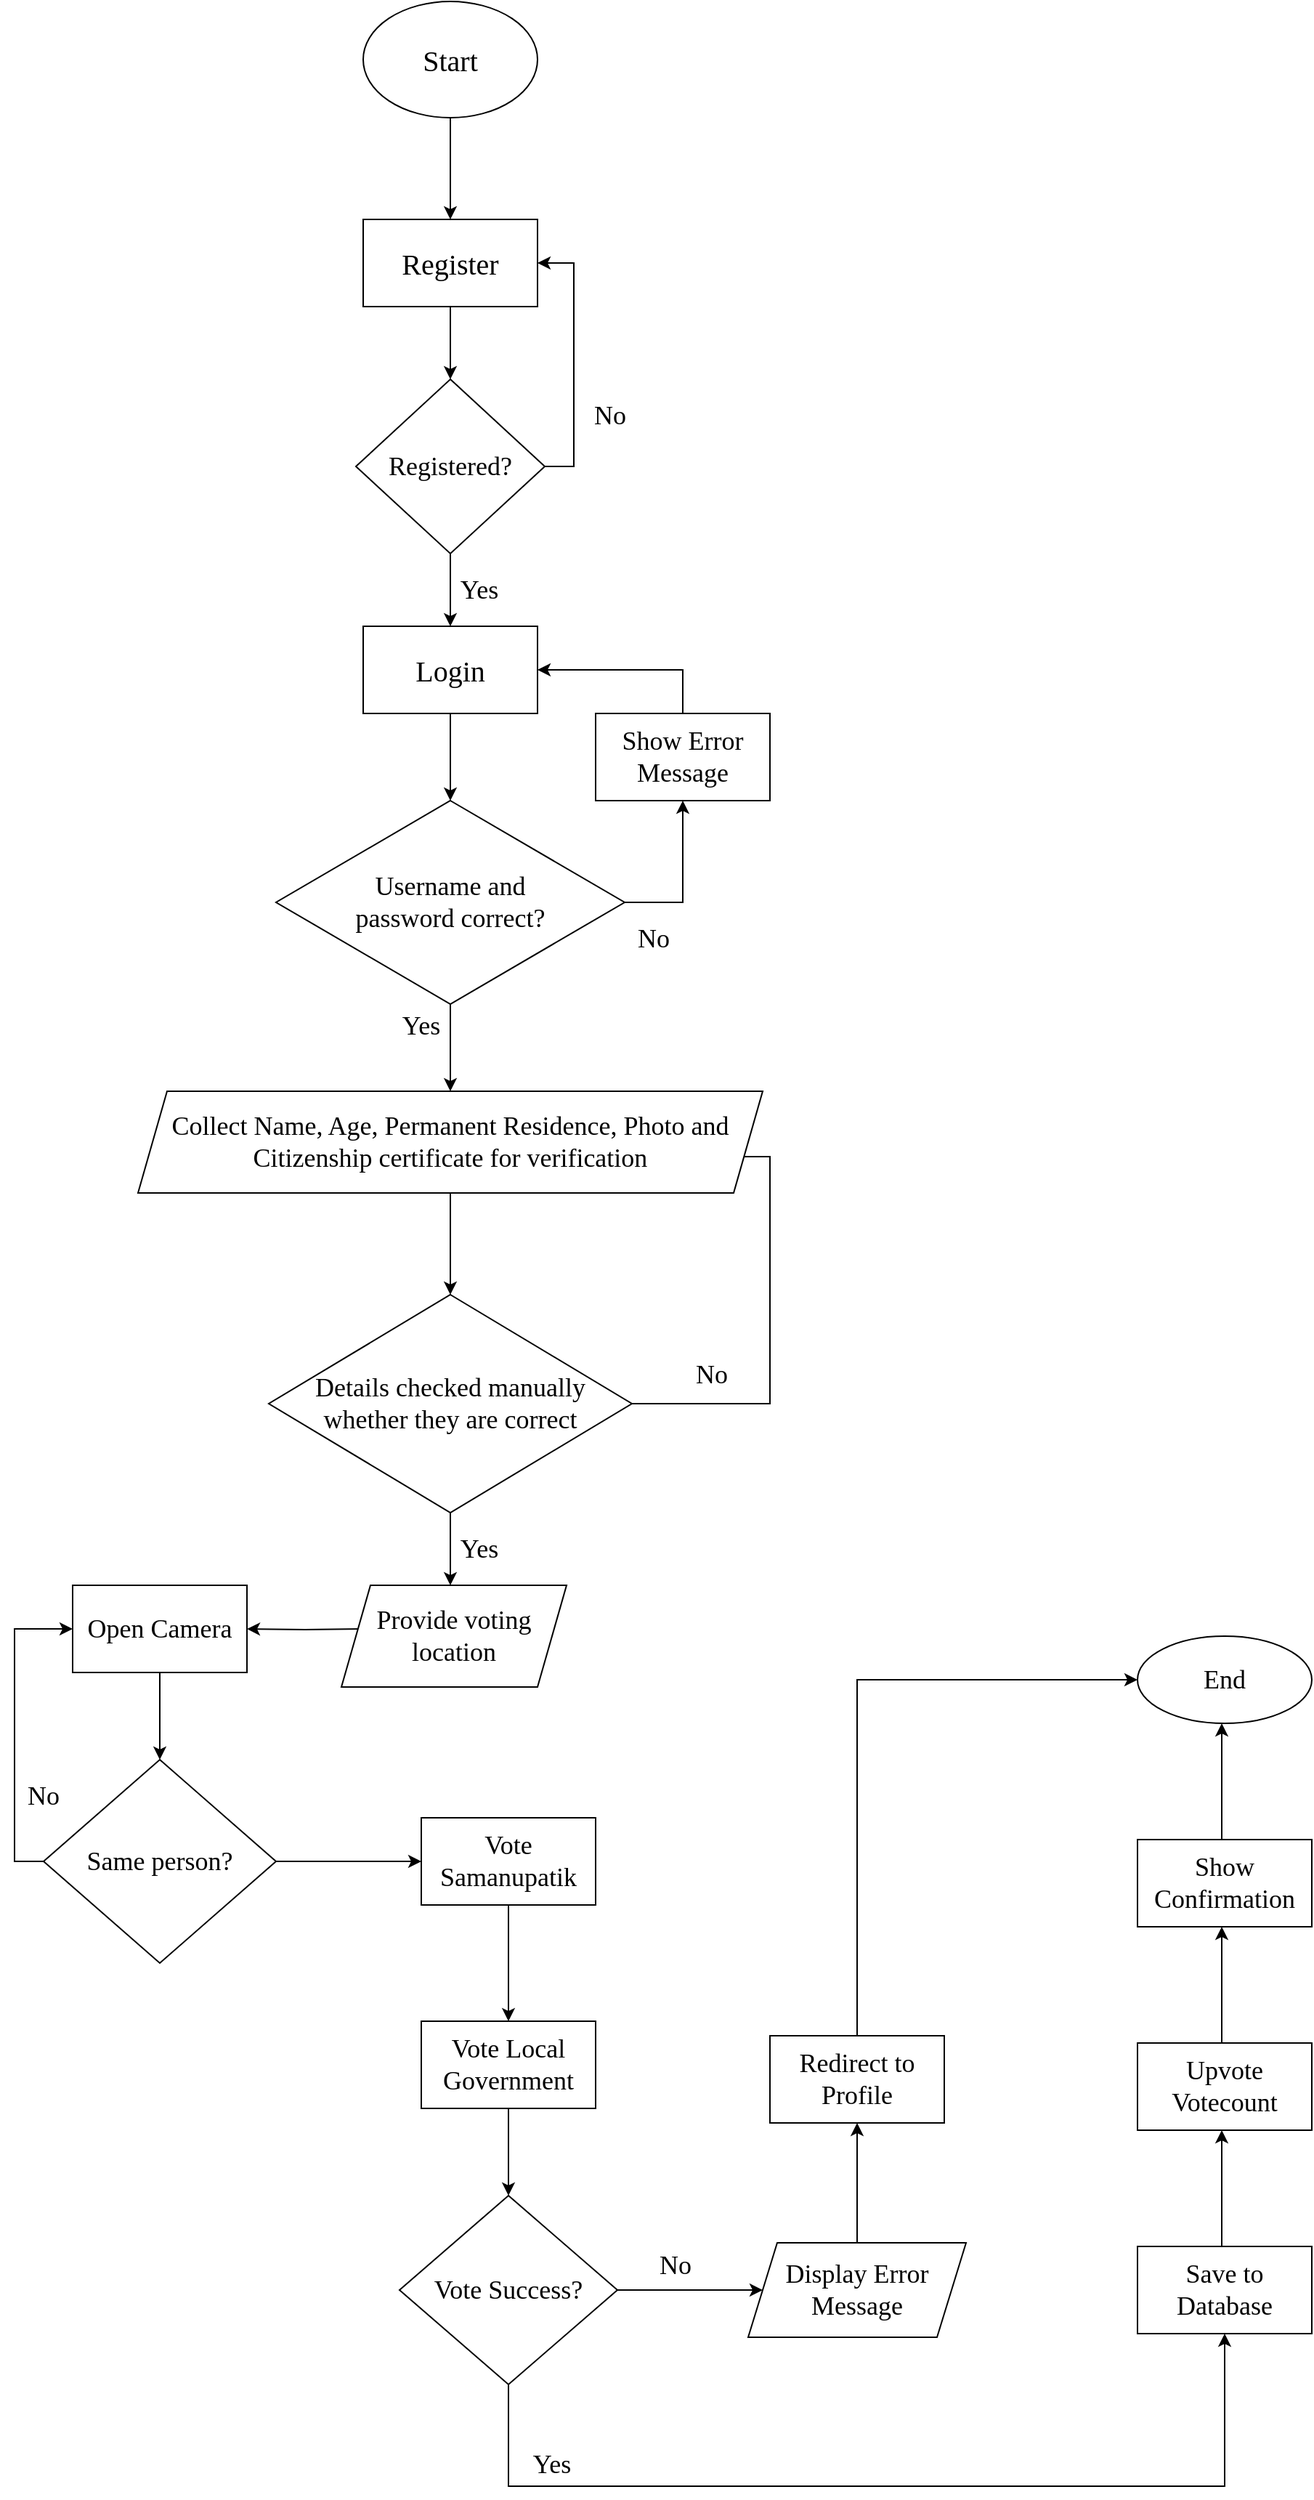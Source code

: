 <mxfile version="16.6.3"><diagram id="9d-7aCF5OHFOH26Oz-KF" name="Page-1"><mxGraphModel dx="1308" dy="692" grid="1" gridSize="10" guides="1" tooltips="1" connect="1" arrows="1" fold="1" page="1" pageScale="1" pageWidth="1200" pageHeight="1920" math="0" shadow="0"><root><mxCell id="0"/><mxCell id="1" parent="0"/><mxCell id="NAMp7SjSivt4M5jzHQYn-2" value="" style="edgeStyle=orthogonalEdgeStyle;rounded=0;orthogonalLoop=1;jettySize=auto;html=1;fontFamily=Times New Roman;fontSize=18;" edge="1" parent="1" source="Z1AwYjAsG6c0T3VMX9ye-2" target="Z1AwYjAsG6c0T3VMX9ye-6"><mxGeometry relative="1" as="geometry"/></mxCell><mxCell id="Z1AwYjAsG6c0T3VMX9ye-2" value="&lt;font face=&quot;Times New Roman&quot; style=&quot;font-size: 20px&quot;&gt;Start&lt;/font&gt;" style="ellipse;whiteSpace=wrap;html=1;" parent="1" vertex="1"><mxGeometry x="380" y="100" width="120" height="80" as="geometry"/></mxCell><mxCell id="NAMp7SjSivt4M5jzHQYn-4" value="" style="edgeStyle=orthogonalEdgeStyle;rounded=0;orthogonalLoop=1;jettySize=auto;html=1;fontFamily=Times New Roman;fontSize=18;" edge="1" parent="1" source="Z1AwYjAsG6c0T3VMX9ye-4" target="Z1AwYjAsG6c0T3VMX9ye-5"><mxGeometry relative="1" as="geometry"/></mxCell><mxCell id="NAMp7SjSivt4M5jzHQYn-7" style="edgeStyle=orthogonalEdgeStyle;rounded=0;orthogonalLoop=1;jettySize=auto;html=1;exitX=1;exitY=0.5;exitDx=0;exitDy=0;entryX=1;entryY=0.5;entryDx=0;entryDy=0;fontFamily=Times New Roman;fontSize=18;" edge="1" parent="1" source="Z1AwYjAsG6c0T3VMX9ye-4" target="Z1AwYjAsG6c0T3VMX9ye-6"><mxGeometry relative="1" as="geometry"/></mxCell><mxCell id="Z1AwYjAsG6c0T3VMX9ye-4" value="&lt;font style=&quot;font-size: 18px&quot; face=&quot;Times New Roman&quot;&gt;Registered?&lt;/font&gt;" style="rhombus;whiteSpace=wrap;html=1;" parent="1" vertex="1"><mxGeometry x="375" y="360" width="130" height="120" as="geometry"/></mxCell><mxCell id="NAMp7SjSivt4M5jzHQYn-10" value="" style="edgeStyle=orthogonalEdgeStyle;rounded=0;orthogonalLoop=1;jettySize=auto;html=1;fontFamily=Times New Roman;fontSize=18;" edge="1" parent="1" source="Z1AwYjAsG6c0T3VMX9ye-5" target="Z1AwYjAsG6c0T3VMX9ye-7"><mxGeometry relative="1" as="geometry"/></mxCell><mxCell id="Z1AwYjAsG6c0T3VMX9ye-5" value="&lt;font style=&quot;font-size: 20px&quot; face=&quot;Times New Roman&quot;&gt;Login&lt;/font&gt;" style="rounded=0;whiteSpace=wrap;html=1;" parent="1" vertex="1"><mxGeometry x="380" y="530" width="120" height="60" as="geometry"/></mxCell><mxCell id="NAMp7SjSivt4M5jzHQYn-3" value="" style="edgeStyle=orthogonalEdgeStyle;rounded=0;orthogonalLoop=1;jettySize=auto;html=1;fontFamily=Times New Roman;fontSize=18;" edge="1" parent="1" source="Z1AwYjAsG6c0T3VMX9ye-6" target="Z1AwYjAsG6c0T3VMX9ye-4"><mxGeometry relative="1" as="geometry"/></mxCell><mxCell id="Z1AwYjAsG6c0T3VMX9ye-6" value="&lt;font face=&quot;Times New Roman&quot; style=&quot;font-size: 20px&quot;&gt;Register&lt;/font&gt;" style="rounded=0;whiteSpace=wrap;html=1;" parent="1" vertex="1"><mxGeometry x="380" y="250" width="120" height="60" as="geometry"/></mxCell><mxCell id="NAMp7SjSivt4M5jzHQYn-14" style="edgeStyle=orthogonalEdgeStyle;rounded=0;orthogonalLoop=1;jettySize=auto;html=1;exitX=1;exitY=0.5;exitDx=0;exitDy=0;fontFamily=Times New Roman;fontSize=18;" edge="1" parent="1" source="Z1AwYjAsG6c0T3VMX9ye-7" target="NAMp7SjSivt4M5jzHQYn-13"><mxGeometry relative="1" as="geometry"/></mxCell><mxCell id="NAMp7SjSivt4M5jzHQYn-18" value="" style="edgeStyle=orthogonalEdgeStyle;rounded=0;orthogonalLoop=1;jettySize=auto;html=1;fontFamily=Times New Roman;fontSize=18;" edge="1" parent="1" source="Z1AwYjAsG6c0T3VMX9ye-7"><mxGeometry relative="1" as="geometry"><mxPoint x="440" y="850.0" as="targetPoint"/></mxGeometry></mxCell><mxCell id="Z1AwYjAsG6c0T3VMX9ye-7" value="&lt;font face=&quot;Times New Roman&quot; style=&quot;font-size: 18px&quot;&gt;Username and &lt;br&gt;password correct?&lt;/font&gt;" style="rhombus;whiteSpace=wrap;html=1;" parent="1" vertex="1"><mxGeometry x="320" y="650" width="240" height="140" as="geometry"/></mxCell><mxCell id="NAMp7SjSivt4M5jzHQYn-8" value="No" style="text;html=1;strokeColor=none;fillColor=none;align=center;verticalAlign=middle;whiteSpace=wrap;rounded=0;fontFamily=Times New Roman;fontSize=18;" vertex="1" parent="1"><mxGeometry x="520" y="370" width="60" height="30" as="geometry"/></mxCell><mxCell id="NAMp7SjSivt4M5jzHQYn-9" value="Yes" style="text;html=1;strokeColor=none;fillColor=none;align=center;verticalAlign=middle;whiteSpace=wrap;rounded=0;fontFamily=Times New Roman;fontSize=18;" vertex="1" parent="1"><mxGeometry x="430" y="490" width="60" height="30" as="geometry"/></mxCell><mxCell id="NAMp7SjSivt4M5jzHQYn-15" style="edgeStyle=orthogonalEdgeStyle;rounded=0;orthogonalLoop=1;jettySize=auto;html=1;exitX=0.5;exitY=0;exitDx=0;exitDy=0;fontFamily=Times New Roman;fontSize=18;" edge="1" parent="1" source="NAMp7SjSivt4M5jzHQYn-13" target="Z1AwYjAsG6c0T3VMX9ye-5"><mxGeometry relative="1" as="geometry"/></mxCell><mxCell id="NAMp7SjSivt4M5jzHQYn-13" value="Show Error Message" style="rounded=0;whiteSpace=wrap;html=1;fontFamily=Times New Roman;fontSize=18;" vertex="1" parent="1"><mxGeometry x="540" y="590" width="120" height="60" as="geometry"/></mxCell><mxCell id="NAMp7SjSivt4M5jzHQYn-16" value="No" style="text;html=1;strokeColor=none;fillColor=none;align=center;verticalAlign=middle;whiteSpace=wrap;rounded=0;fontFamily=Times New Roman;fontSize=18;" vertex="1" parent="1"><mxGeometry x="550" y="730" width="60" height="30" as="geometry"/></mxCell><mxCell id="NAMp7SjSivt4M5jzHQYn-21" style="edgeStyle=orthogonalEdgeStyle;rounded=0;orthogonalLoop=1;jettySize=auto;html=1;exitX=1;exitY=0.5;exitDx=0;exitDy=0;entryX=1;entryY=0.5;entryDx=0;entryDy=0;fontFamily=Times New Roman;fontSize=18;" edge="1" parent="1" source="NAMp7SjSivt4M5jzHQYn-19"><mxGeometry relative="1" as="geometry"><mxPoint x="620" y="895.0" as="targetPoint"/><Array as="points"><mxPoint x="660" y="1065"/><mxPoint x="660" y="895"/></Array></mxGeometry></mxCell><mxCell id="NAMp7SjSivt4M5jzHQYn-25" value="" style="edgeStyle=orthogonalEdgeStyle;rounded=0;orthogonalLoop=1;jettySize=auto;html=1;fontFamily=Times New Roman;fontSize=18;" edge="1" parent="1" source="NAMp7SjSivt4M5jzHQYn-19"><mxGeometry relative="1" as="geometry"><mxPoint x="440.0" y="1190" as="targetPoint"/></mxGeometry></mxCell><mxCell id="NAMp7SjSivt4M5jzHQYn-19" value="Details checked manually whether they are correct" style="rhombus;whiteSpace=wrap;html=1;fontFamily=Times New Roman;fontSize=18;" vertex="1" parent="1"><mxGeometry x="315" y="990" width="250" height="150" as="geometry"/></mxCell><mxCell id="NAMp7SjSivt4M5jzHQYn-22" value="No" style="text;html=1;strokeColor=none;fillColor=none;align=center;verticalAlign=middle;whiteSpace=wrap;rounded=0;fontFamily=Times New Roman;fontSize=18;" vertex="1" parent="1"><mxGeometry x="590" y="1030" width="60" height="30" as="geometry"/></mxCell><mxCell id="NAMp7SjSivt4M5jzHQYn-30" value="" style="edgeStyle=orthogonalEdgeStyle;rounded=0;orthogonalLoop=1;jettySize=auto;html=1;fontFamily=Times New Roman;fontSize=18;" edge="1" parent="1" target="NAMp7SjSivt4M5jzHQYn-29"><mxGeometry relative="1" as="geometry"><mxPoint x="380.0" y="1220" as="sourcePoint"/></mxGeometry></mxCell><mxCell id="NAMp7SjSivt4M5jzHQYn-26" value="Yes" style="text;html=1;strokeColor=none;fillColor=none;align=center;verticalAlign=middle;whiteSpace=wrap;rounded=0;fontFamily=Times New Roman;fontSize=18;" vertex="1" parent="1"><mxGeometry x="430" y="1150" width="60" height="30" as="geometry"/></mxCell><mxCell id="NAMp7SjSivt4M5jzHQYn-28" value="" style="edgeStyle=orthogonalEdgeStyle;rounded=0;orthogonalLoop=1;jettySize=auto;html=1;fontFamily=Times New Roman;fontSize=18;" edge="1" parent="1" source="NAMp7SjSivt4M5jzHQYn-27" target="NAMp7SjSivt4M5jzHQYn-19"><mxGeometry relative="1" as="geometry"/></mxCell><mxCell id="NAMp7SjSivt4M5jzHQYn-27" value="&lt;span&gt;Collect Name, Age, Permanent Residence, Photo and Citizenship certificate for verification&lt;/span&gt;" style="shape=parallelogram;perimeter=parallelogramPerimeter;whiteSpace=wrap;html=1;fixedSize=1;fontFamily=Times New Roman;fontSize=18;" vertex="1" parent="1"><mxGeometry x="225" y="850" width="430" height="70" as="geometry"/></mxCell><mxCell id="NAMp7SjSivt4M5jzHQYn-32" value="" style="edgeStyle=orthogonalEdgeStyle;rounded=0;orthogonalLoop=1;jettySize=auto;html=1;fontFamily=Times New Roman;fontSize=18;" edge="1" parent="1" source="NAMp7SjSivt4M5jzHQYn-29" target="NAMp7SjSivt4M5jzHQYn-31"><mxGeometry relative="1" as="geometry"/></mxCell><mxCell id="NAMp7SjSivt4M5jzHQYn-29" value="Open Camera" style="rounded=0;whiteSpace=wrap;html=1;fontFamily=Times New Roman;fontSize=18;" vertex="1" parent="1"><mxGeometry x="180" y="1190" width="120" height="60" as="geometry"/></mxCell><mxCell id="NAMp7SjSivt4M5jzHQYn-33" style="edgeStyle=orthogonalEdgeStyle;rounded=0;orthogonalLoop=1;jettySize=auto;html=1;exitX=1;exitY=0.5;exitDx=0;exitDy=0;entryX=0;entryY=0.5;entryDx=0;entryDy=0;fontFamily=Times New Roman;fontSize=18;" edge="1" parent="1" source="NAMp7SjSivt4M5jzHQYn-31" target="NAMp7SjSivt4M5jzHQYn-29"><mxGeometry relative="1" as="geometry"><Array as="points"><mxPoint x="140" y="1380"/><mxPoint x="140" y="1220"/></Array></mxGeometry></mxCell><mxCell id="NAMp7SjSivt4M5jzHQYn-38" value="" style="edgeStyle=orthogonalEdgeStyle;rounded=0;orthogonalLoop=1;jettySize=auto;html=1;fontFamily=Times New Roman;fontSize=18;" edge="1" parent="1" source="NAMp7SjSivt4M5jzHQYn-31" target="NAMp7SjSivt4M5jzHQYn-37"><mxGeometry relative="1" as="geometry"/></mxCell><mxCell id="NAMp7SjSivt4M5jzHQYn-31" value="Same person?" style="rhombus;whiteSpace=wrap;html=1;fontSize=18;fontFamily=Times New Roman;rounded=0;" vertex="1" parent="1"><mxGeometry x="160" y="1310" width="160" height="140" as="geometry"/></mxCell><mxCell id="NAMp7SjSivt4M5jzHQYn-34" value="No" style="text;html=1;strokeColor=none;fillColor=none;align=center;verticalAlign=middle;whiteSpace=wrap;rounded=0;fontFamily=Times New Roman;fontSize=18;" vertex="1" parent="1"><mxGeometry x="130" y="1320" width="60" height="30" as="geometry"/></mxCell><mxCell id="NAMp7SjSivt4M5jzHQYn-40" value="" style="edgeStyle=orthogonalEdgeStyle;rounded=0;orthogonalLoop=1;jettySize=auto;html=1;fontFamily=Times New Roman;fontSize=18;" edge="1" parent="1" source="NAMp7SjSivt4M5jzHQYn-37" target="NAMp7SjSivt4M5jzHQYn-39"><mxGeometry relative="1" as="geometry"/></mxCell><mxCell id="NAMp7SjSivt4M5jzHQYn-37" value="Vote Samanupatik" style="whiteSpace=wrap;html=1;fontSize=18;fontFamily=Times New Roman;rounded=0;" vertex="1" parent="1"><mxGeometry x="420" y="1350" width="120" height="60" as="geometry"/></mxCell><mxCell id="NAMp7SjSivt4M5jzHQYn-42" value="" style="edgeStyle=orthogonalEdgeStyle;rounded=0;orthogonalLoop=1;jettySize=auto;html=1;fontFamily=Times New Roman;fontSize=18;" edge="1" parent="1" source="NAMp7SjSivt4M5jzHQYn-39" target="NAMp7SjSivt4M5jzHQYn-41"><mxGeometry relative="1" as="geometry"/></mxCell><mxCell id="NAMp7SjSivt4M5jzHQYn-39" value="Vote Local Government" style="whiteSpace=wrap;html=1;fontSize=18;fontFamily=Times New Roman;rounded=0;" vertex="1" parent="1"><mxGeometry x="420" y="1490" width="120" height="60" as="geometry"/></mxCell><mxCell id="NAMp7SjSivt4M5jzHQYn-53" style="edgeStyle=orthogonalEdgeStyle;rounded=0;orthogonalLoop=1;jettySize=auto;html=1;exitX=0.5;exitY=1;exitDx=0;exitDy=0;entryX=0.5;entryY=1;entryDx=0;entryDy=0;fontFamily=Times New Roman;fontSize=18;" edge="1" parent="1" source="NAMp7SjSivt4M5jzHQYn-41" target="NAMp7SjSivt4M5jzHQYn-46"><mxGeometry relative="1" as="geometry"><Array as="points"><mxPoint x="480" y="1810"/><mxPoint x="973" y="1810"/></Array></mxGeometry></mxCell><mxCell id="NAMp7SjSivt4M5jzHQYn-57" value="" style="edgeStyle=orthogonalEdgeStyle;rounded=0;orthogonalLoop=1;jettySize=auto;html=1;fontFamily=Times New Roman;fontSize=18;" edge="1" parent="1" source="NAMp7SjSivt4M5jzHQYn-41" target="NAMp7SjSivt4M5jzHQYn-56"><mxGeometry relative="1" as="geometry"/></mxCell><mxCell id="NAMp7SjSivt4M5jzHQYn-41" value="Vote Success?" style="rhombus;whiteSpace=wrap;html=1;fontSize=18;fontFamily=Times New Roman;rounded=0;" vertex="1" parent="1"><mxGeometry x="405" y="1610" width="150" height="130" as="geometry"/></mxCell><mxCell id="NAMp7SjSivt4M5jzHQYn-48" value="" style="edgeStyle=orthogonalEdgeStyle;rounded=0;orthogonalLoop=1;jettySize=auto;html=1;fontFamily=Times New Roman;fontSize=18;" edge="1" parent="1"><mxGeometry relative="1" as="geometry"><mxPoint x="971" y="1645" as="sourcePoint"/><mxPoint x="971" y="1565" as="targetPoint"/></mxGeometry></mxCell><mxCell id="NAMp7SjSivt4M5jzHQYn-46" value="Save to Database" style="rounded=0;whiteSpace=wrap;html=1;fontFamily=Times New Roman;fontSize=18;" vertex="1" parent="1"><mxGeometry x="913" y="1645" width="120" height="60" as="geometry"/></mxCell><mxCell id="NAMp7SjSivt4M5jzHQYn-50" value="" style="edgeStyle=orthogonalEdgeStyle;rounded=0;orthogonalLoop=1;jettySize=auto;html=1;fontFamily=Times New Roman;fontSize=18;" edge="1" parent="1"><mxGeometry relative="1" as="geometry"><mxPoint x="971" y="1505" as="sourcePoint"/><mxPoint x="971" y="1425" as="targetPoint"/></mxGeometry></mxCell><mxCell id="NAMp7SjSivt4M5jzHQYn-47" value="Upvote Votecount" style="rounded=0;whiteSpace=wrap;html=1;fontFamily=Times New Roman;fontSize=18;" vertex="1" parent="1"><mxGeometry x="913" y="1505" width="120" height="60" as="geometry"/></mxCell><mxCell id="NAMp7SjSivt4M5jzHQYn-52" value="" style="edgeStyle=orthogonalEdgeStyle;rounded=0;orthogonalLoop=1;jettySize=auto;html=1;fontFamily=Times New Roman;fontSize=18;" edge="1" parent="1"><mxGeometry relative="1" as="geometry"><mxPoint x="971" y="1365" as="sourcePoint"/><mxPoint x="971" y="1285" as="targetPoint"/></mxGeometry></mxCell><mxCell id="NAMp7SjSivt4M5jzHQYn-49" value="Show Confirmation" style="rounded=0;whiteSpace=wrap;html=1;fontFamily=Times New Roman;fontSize=18;" vertex="1" parent="1"><mxGeometry x="913" y="1365" width="120" height="60" as="geometry"/></mxCell><mxCell id="NAMp7SjSivt4M5jzHQYn-51" value="End" style="ellipse;whiteSpace=wrap;html=1;fontSize=18;fontFamily=Times New Roman;rounded=0;" vertex="1" parent="1"><mxGeometry x="913" y="1225" width="120" height="60" as="geometry"/></mxCell><mxCell id="NAMp7SjSivt4M5jzHQYn-54" value="Yes" style="text;html=1;strokeColor=none;fillColor=none;align=center;verticalAlign=middle;whiteSpace=wrap;rounded=0;fontFamily=Times New Roman;fontSize=18;" vertex="1" parent="1"><mxGeometry x="480" y="1780" width="60" height="30" as="geometry"/></mxCell><mxCell id="NAMp7SjSivt4M5jzHQYn-59" value="" style="edgeStyle=orthogonalEdgeStyle;rounded=0;orthogonalLoop=1;jettySize=auto;html=1;fontFamily=Times New Roman;fontSize=18;" edge="1" parent="1" source="NAMp7SjSivt4M5jzHQYn-56" target="NAMp7SjSivt4M5jzHQYn-58"><mxGeometry relative="1" as="geometry"/></mxCell><mxCell id="NAMp7SjSivt4M5jzHQYn-56" value="Display Error Message" style="shape=parallelogram;perimeter=parallelogramPerimeter;whiteSpace=wrap;html=1;fixedSize=1;fontSize=18;fontFamily=Times New Roman;rounded=0;" vertex="1" parent="1"><mxGeometry x="645" y="1642.5" width="150" height="65" as="geometry"/></mxCell><mxCell id="NAMp7SjSivt4M5jzHQYn-60" style="edgeStyle=orthogonalEdgeStyle;rounded=0;orthogonalLoop=1;jettySize=auto;html=1;exitX=0.5;exitY=0;exitDx=0;exitDy=0;entryX=0;entryY=0.5;entryDx=0;entryDy=0;fontFamily=Times New Roman;fontSize=18;" edge="1" parent="1" source="NAMp7SjSivt4M5jzHQYn-58" target="NAMp7SjSivt4M5jzHQYn-51"><mxGeometry relative="1" as="geometry"/></mxCell><mxCell id="NAMp7SjSivt4M5jzHQYn-58" value="Redirect to Profile" style="whiteSpace=wrap;html=1;fontSize=18;fontFamily=Times New Roman;rounded=0;" vertex="1" parent="1"><mxGeometry x="660" y="1500" width="120" height="60" as="geometry"/></mxCell><mxCell id="NAMp7SjSivt4M5jzHQYn-61" value="No" style="text;html=1;strokeColor=none;fillColor=none;align=center;verticalAlign=middle;whiteSpace=wrap;rounded=0;fontFamily=Times New Roman;fontSize=18;" vertex="1" parent="1"><mxGeometry x="565" y="1642.5" width="60" height="30" as="geometry"/></mxCell><mxCell id="NAMp7SjSivt4M5jzHQYn-62" value="&lt;span&gt;Provide voting location&lt;/span&gt;" style="shape=parallelogram;perimeter=parallelogramPerimeter;whiteSpace=wrap;html=1;fixedSize=1;fontFamily=Times New Roman;fontSize=18;" vertex="1" parent="1"><mxGeometry x="365" y="1190" width="155" height="70" as="geometry"/></mxCell><mxCell id="NAMp7SjSivt4M5jzHQYn-63" value="Yes" style="text;html=1;strokeColor=none;fillColor=none;align=center;verticalAlign=middle;whiteSpace=wrap;rounded=0;fontFamily=Times New Roman;fontSize=18;" vertex="1" parent="1"><mxGeometry x="390" y="790" width="60" height="30" as="geometry"/></mxCell></root></mxGraphModel></diagram></mxfile>